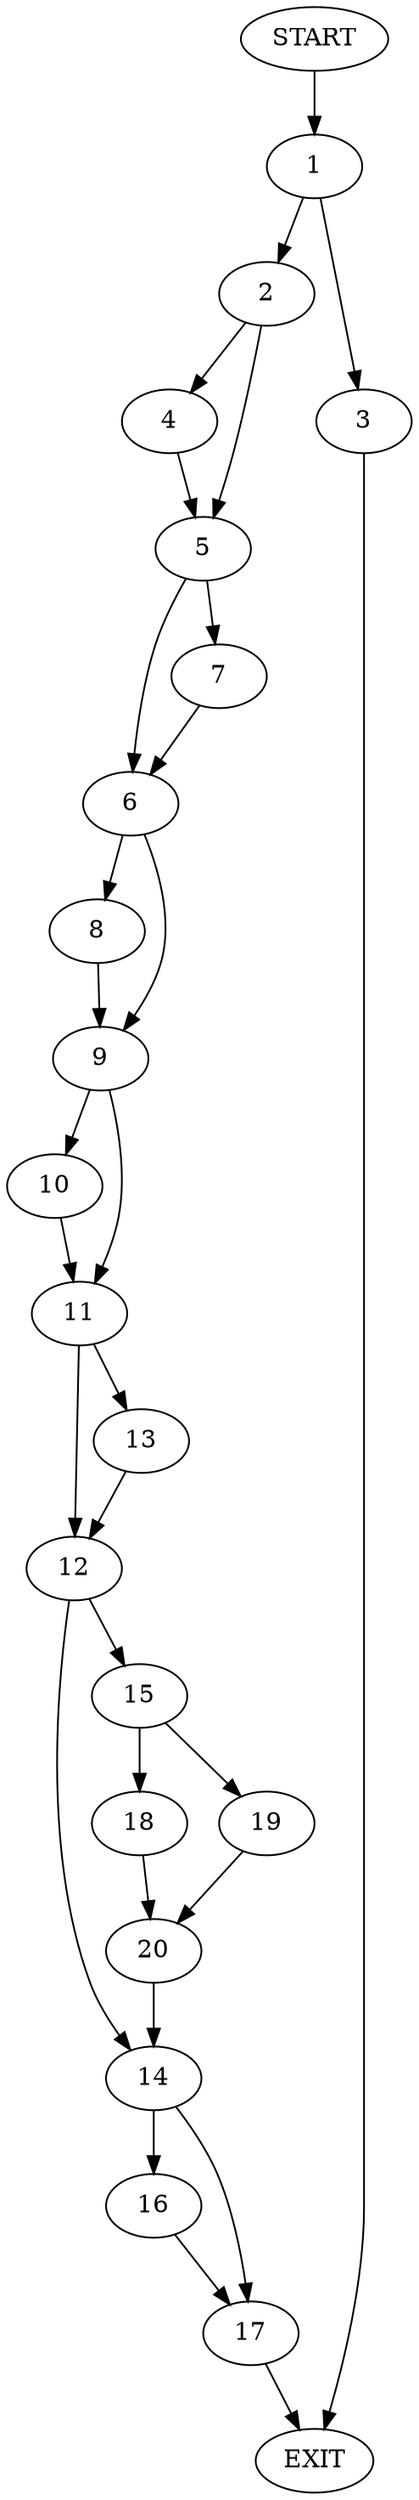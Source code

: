 digraph {
0 [label="START"]
21 [label="EXIT"]
0 -> 1
1 -> 2
1 -> 3
3 -> 21
2 -> 4
2 -> 5
4 -> 5
5 -> 6
5 -> 7
7 -> 6
6 -> 8
6 -> 9
9 -> 10
9 -> 11
8 -> 9
11 -> 12
11 -> 13
10 -> 11
13 -> 12
12 -> 14
12 -> 15
14 -> 16
14 -> 17
15 -> 18
15 -> 19
19 -> 20
18 -> 20
20 -> 14
17 -> 21
16 -> 17
}
